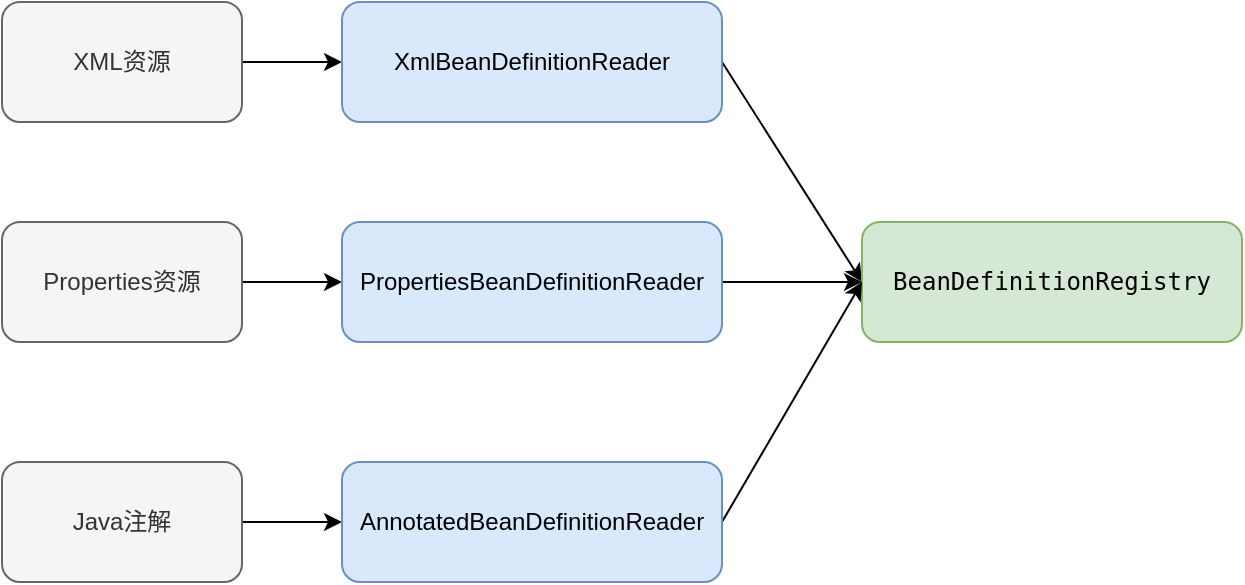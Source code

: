 <mxfile version="14.4.7" type="github">
  <diagram id="57f6tJyZ_dStiLcAbNCw" name="Page-1">
    <mxGraphModel dx="946" dy="536" grid="1" gridSize="10" guides="1" tooltips="1" connect="1" arrows="1" fold="1" page="1" pageScale="1" pageWidth="827" pageHeight="1169" math="0" shadow="0">
      <root>
        <mxCell id="0" />
        <mxCell id="1" parent="0" />
        <mxCell id="2s92CeDWljzN82kUPrto-8" style="edgeStyle=orthogonalEdgeStyle;rounded=0;orthogonalLoop=1;jettySize=auto;html=1;exitX=1;exitY=0.5;exitDx=0;exitDy=0;entryX=0;entryY=0.5;entryDx=0;entryDy=0;" edge="1" parent="1" source="2s92CeDWljzN82kUPrto-1" target="2s92CeDWljzN82kUPrto-4">
          <mxGeometry relative="1" as="geometry" />
        </mxCell>
        <mxCell id="2s92CeDWljzN82kUPrto-1" value="XML资源" style="rounded=1;whiteSpace=wrap;html=1;fillColor=#f5f5f5;strokeColor=#666666;fontColor=#333333;" vertex="1" parent="1">
          <mxGeometry x="110" y="140" width="120" height="60" as="geometry" />
        </mxCell>
        <mxCell id="2s92CeDWljzN82kUPrto-9" style="edgeStyle=orthogonalEdgeStyle;rounded=0;orthogonalLoop=1;jettySize=auto;html=1;exitX=1;exitY=0.5;exitDx=0;exitDy=0;entryX=0;entryY=0.5;entryDx=0;entryDy=0;" edge="1" parent="1" source="2s92CeDWljzN82kUPrto-2" target="2s92CeDWljzN82kUPrto-6">
          <mxGeometry relative="1" as="geometry" />
        </mxCell>
        <mxCell id="2s92CeDWljzN82kUPrto-2" value="Properties资源" style="rounded=1;whiteSpace=wrap;html=1;fillColor=#f5f5f5;strokeColor=#666666;fontColor=#333333;" vertex="1" parent="1">
          <mxGeometry x="110" y="250" width="120" height="60" as="geometry" />
        </mxCell>
        <mxCell id="2s92CeDWljzN82kUPrto-10" style="edgeStyle=orthogonalEdgeStyle;rounded=0;orthogonalLoop=1;jettySize=auto;html=1;exitX=1;exitY=0.5;exitDx=0;exitDy=0;" edge="1" parent="1" source="2s92CeDWljzN82kUPrto-3" target="2s92CeDWljzN82kUPrto-7">
          <mxGeometry relative="1" as="geometry" />
        </mxCell>
        <mxCell id="2s92CeDWljzN82kUPrto-3" value="Java注解" style="rounded=1;whiteSpace=wrap;html=1;fillColor=#f5f5f5;strokeColor=#666666;fontColor=#333333;" vertex="1" parent="1">
          <mxGeometry x="110" y="370" width="120" height="60" as="geometry" />
        </mxCell>
        <mxCell id="2s92CeDWljzN82kUPrto-11" style="rounded=0;orthogonalLoop=1;jettySize=auto;html=1;exitX=1;exitY=0.5;exitDx=0;exitDy=0;entryX=0;entryY=0.5;entryDx=0;entryDy=0;" edge="1" parent="1" source="2s92CeDWljzN82kUPrto-4" target="2s92CeDWljzN82kUPrto-5">
          <mxGeometry relative="1" as="geometry" />
        </mxCell>
        <mxCell id="2s92CeDWljzN82kUPrto-4" value="XmlBeanDefinitionReader" style="rounded=1;whiteSpace=wrap;html=1;fillColor=#dae8fc;strokeColor=#6c8ebf;" vertex="1" parent="1">
          <mxGeometry x="280" y="140" width="190" height="60" as="geometry" />
        </mxCell>
        <mxCell id="2s92CeDWljzN82kUPrto-5" value="&lt;pre&gt;BeanDefinitionRegistry&lt;/pre&gt;" style="rounded=1;whiteSpace=wrap;html=1;fillColor=#d5e8d4;strokeColor=#82b366;" vertex="1" parent="1">
          <mxGeometry x="540" y="250" width="190" height="60" as="geometry" />
        </mxCell>
        <mxCell id="2s92CeDWljzN82kUPrto-12" style="edgeStyle=none;rounded=0;orthogonalLoop=1;jettySize=auto;html=1;exitX=1;exitY=0.5;exitDx=0;exitDy=0;entryX=0;entryY=0.5;entryDx=0;entryDy=0;" edge="1" parent="1" source="2s92CeDWljzN82kUPrto-6" target="2s92CeDWljzN82kUPrto-5">
          <mxGeometry relative="1" as="geometry" />
        </mxCell>
        <mxCell id="2s92CeDWljzN82kUPrto-6" value="PropertiesBeanDefinitionReader" style="rounded=1;whiteSpace=wrap;html=1;fillColor=#dae8fc;strokeColor=#6c8ebf;" vertex="1" parent="1">
          <mxGeometry x="280" y="250" width="190" height="60" as="geometry" />
        </mxCell>
        <mxCell id="2s92CeDWljzN82kUPrto-13" style="edgeStyle=none;rounded=0;orthogonalLoop=1;jettySize=auto;html=1;exitX=1;exitY=0.5;exitDx=0;exitDy=0;entryX=0;entryY=0.5;entryDx=0;entryDy=0;" edge="1" parent="1" source="2s92CeDWljzN82kUPrto-7" target="2s92CeDWljzN82kUPrto-5">
          <mxGeometry relative="1" as="geometry" />
        </mxCell>
        <mxCell id="2s92CeDWljzN82kUPrto-7" value="AnnotatedBeanDefinitionReader" style="rounded=1;whiteSpace=wrap;html=1;fillColor=#dae8fc;strokeColor=#6c8ebf;" vertex="1" parent="1">
          <mxGeometry x="280" y="370" width="190" height="60" as="geometry" />
        </mxCell>
      </root>
    </mxGraphModel>
  </diagram>
</mxfile>
